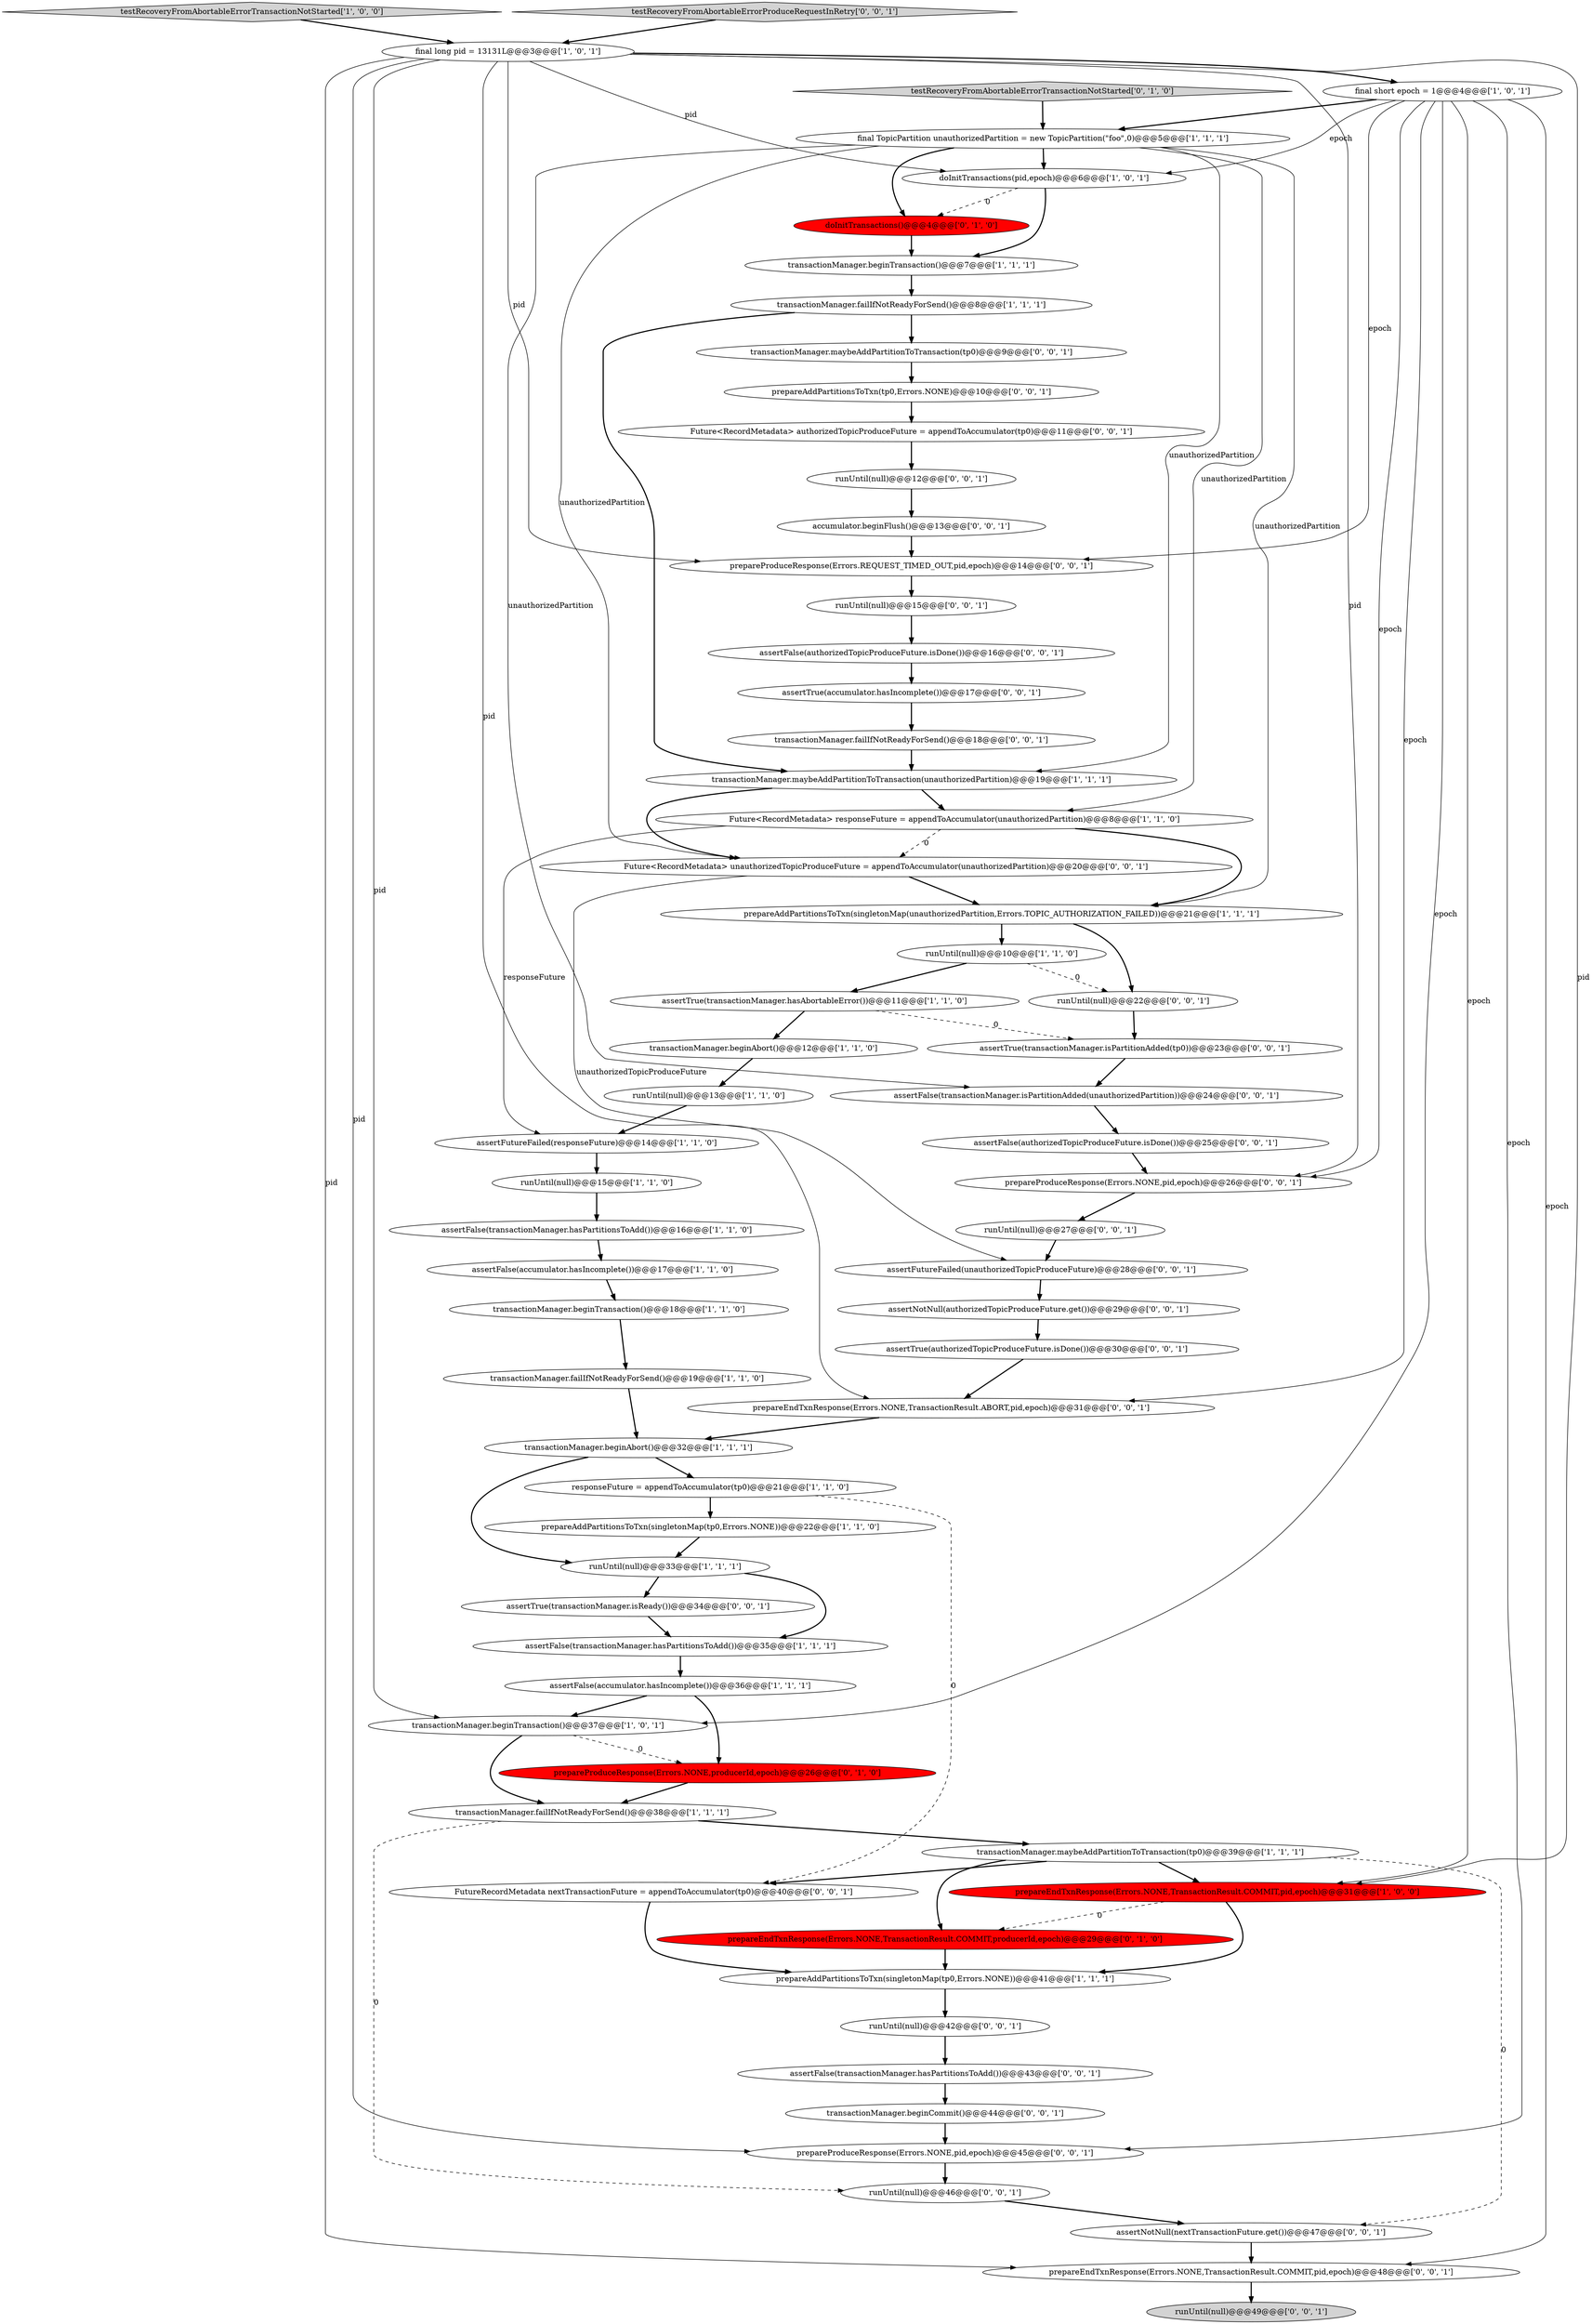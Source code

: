 digraph {
47 [style = filled, label = "prepareEndTxnResponse(Errors.NONE,TransactionResult.ABORT,pid,epoch)@@@31@@@['0', '0', '1']", fillcolor = white, shape = ellipse image = "AAA0AAABBB3BBB"];
59 [style = filled, label = "assertTrue(transactionManager.isPartitionAdded(tp0))@@@23@@@['0', '0', '1']", fillcolor = white, shape = ellipse image = "AAA0AAABBB3BBB"];
32 [style = filled, label = "testRecoveryFromAbortableErrorTransactionNotStarted['0', '1', '0']", fillcolor = lightgray, shape = diamond image = "AAA0AAABBB2BBB"];
28 [style = filled, label = "transactionManager.beginAbort()@@@32@@@['1', '1', '1']", fillcolor = white, shape = ellipse image = "AAA0AAABBB1BBB"];
44 [style = filled, label = "prepareProduceResponse(Errors.NONE,pid,epoch)@@@26@@@['0', '0', '1']", fillcolor = white, shape = ellipse image = "AAA0AAABBB3BBB"];
56 [style = filled, label = "runUntil(null)@@@12@@@['0', '0', '1']", fillcolor = white, shape = ellipse image = "AAA0AAABBB3BBB"];
16 [style = filled, label = "assertFutureFailed(responseFuture)@@@14@@@['1', '1', '0']", fillcolor = white, shape = ellipse image = "AAA0AAABBB1BBB"];
57 [style = filled, label = "prepareEndTxnResponse(Errors.NONE,TransactionResult.COMMIT,pid,epoch)@@@48@@@['0', '0', '1']", fillcolor = white, shape = ellipse image = "AAA0AAABBB3BBB"];
5 [style = filled, label = "runUntil(null)@@@33@@@['1', '1', '1']", fillcolor = white, shape = ellipse image = "AAA0AAABBB1BBB"];
39 [style = filled, label = "Future<RecordMetadata> unauthorizedTopicProduceFuture = appendToAccumulator(unauthorizedPartition)@@@20@@@['0', '0', '1']", fillcolor = white, shape = ellipse image = "AAA0AAABBB3BBB"];
63 [style = filled, label = "assertFalse(transactionManager.isPartitionAdded(unauthorizedPartition))@@@24@@@['0', '0', '1']", fillcolor = white, shape = ellipse image = "AAA0AAABBB3BBB"];
10 [style = filled, label = "testRecoveryFromAbortableErrorTransactionNotStarted['1', '0', '0']", fillcolor = lightgray, shape = diamond image = "AAA0AAABBB1BBB"];
6 [style = filled, label = "runUntil(null)@@@13@@@['1', '1', '0']", fillcolor = white, shape = ellipse image = "AAA0AAABBB1BBB"];
15 [style = filled, label = "assertFalse(accumulator.hasIncomplete())@@@17@@@['1', '1', '0']", fillcolor = white, shape = ellipse image = "AAA0AAABBB1BBB"];
65 [style = filled, label = "runUntil(null)@@@49@@@['0', '0', '1']", fillcolor = lightgray, shape = ellipse image = "AAA0AAABBB3BBB"];
21 [style = filled, label = "final TopicPartition unauthorizedPartition = new TopicPartition(\"foo\",0)@@@5@@@['1', '1', '1']", fillcolor = white, shape = ellipse image = "AAA0AAABBB1BBB"];
52 [style = filled, label = "prepareAddPartitionsToTxn(tp0,Errors.NONE)@@@10@@@['0', '0', '1']", fillcolor = white, shape = ellipse image = "AAA0AAABBB3BBB"];
2 [style = filled, label = "transactionManager.beginTransaction()@@@18@@@['1', '1', '0']", fillcolor = white, shape = ellipse image = "AAA0AAABBB1BBB"];
19 [style = filled, label = "responseFuture = appendToAccumulator(tp0)@@@21@@@['1', '1', '0']", fillcolor = white, shape = ellipse image = "AAA0AAABBB1BBB"];
62 [style = filled, label = "testRecoveryFromAbortableErrorProduceRequestInRetry['0', '0', '1']", fillcolor = lightgray, shape = diamond image = "AAA0AAABBB3BBB"];
27 [style = filled, label = "prepareEndTxnResponse(Errors.NONE,TransactionResult.COMMIT,pid,epoch)@@@31@@@['1', '0', '0']", fillcolor = red, shape = ellipse image = "AAA1AAABBB1BBB"];
30 [style = filled, label = "runUntil(null)@@@10@@@['1', '1', '0']", fillcolor = white, shape = ellipse image = "AAA0AAABBB1BBB"];
48 [style = filled, label = "assertFalse(authorizedTopicProduceFuture.isDone())@@@16@@@['0', '0', '1']", fillcolor = white, shape = ellipse image = "AAA0AAABBB3BBB"];
41 [style = filled, label = "prepareProduceResponse(Errors.REQUEST_TIMED_OUT,pid,epoch)@@@14@@@['0', '0', '1']", fillcolor = white, shape = ellipse image = "AAA0AAABBB3BBB"];
49 [style = filled, label = "transactionManager.maybeAddPartitionToTransaction(tp0)@@@9@@@['0', '0', '1']", fillcolor = white, shape = ellipse image = "AAA0AAABBB3BBB"];
38 [style = filled, label = "runUntil(null)@@@42@@@['0', '0', '1']", fillcolor = white, shape = ellipse image = "AAA0AAABBB3BBB"];
54 [style = filled, label = "accumulator.beginFlush()@@@13@@@['0', '0', '1']", fillcolor = white, shape = ellipse image = "AAA0AAABBB3BBB"];
55 [style = filled, label = "assertTrue(authorizedTopicProduceFuture.isDone())@@@30@@@['0', '0', '1']", fillcolor = white, shape = ellipse image = "AAA0AAABBB3BBB"];
45 [style = filled, label = "runUntil(null)@@@27@@@['0', '0', '1']", fillcolor = white, shape = ellipse image = "AAA0AAABBB3BBB"];
58 [style = filled, label = "assertFalse(authorizedTopicProduceFuture.isDone())@@@25@@@['0', '0', '1']", fillcolor = white, shape = ellipse image = "AAA0AAABBB3BBB"];
36 [style = filled, label = "assertFutureFailed(unauthorizedTopicProduceFuture)@@@28@@@['0', '0', '1']", fillcolor = white, shape = ellipse image = "AAA0AAABBB3BBB"];
17 [style = filled, label = "prepareAddPartitionsToTxn(singletonMap(tp0,Errors.NONE))@@@22@@@['1', '1', '0']", fillcolor = white, shape = ellipse image = "AAA0AAABBB1BBB"];
18 [style = filled, label = "transactionManager.beginTransaction()@@@7@@@['1', '1', '1']", fillcolor = white, shape = ellipse image = "AAA0AAABBB1BBB"];
14 [style = filled, label = "assertFalse(accumulator.hasIncomplete())@@@36@@@['1', '1', '1']", fillcolor = white, shape = ellipse image = "AAA0AAABBB1BBB"];
33 [style = filled, label = "prepareEndTxnResponse(Errors.NONE,TransactionResult.COMMIT,producerId,epoch)@@@29@@@['0', '1', '0']", fillcolor = red, shape = ellipse image = "AAA1AAABBB2BBB"];
46 [style = filled, label = "FutureRecordMetadata nextTransactionFuture = appendToAccumulator(tp0)@@@40@@@['0', '0', '1']", fillcolor = white, shape = ellipse image = "AAA0AAABBB3BBB"];
26 [style = filled, label = "assertTrue(transactionManager.hasAbortableError())@@@11@@@['1', '1', '0']", fillcolor = white, shape = ellipse image = "AAA0AAABBB1BBB"];
40 [style = filled, label = "transactionManager.failIfNotReadyForSend()@@@18@@@['0', '0', '1']", fillcolor = white, shape = ellipse image = "AAA0AAABBB3BBB"];
11 [style = filled, label = "transactionManager.failIfNotReadyForSend()@@@38@@@['1', '1', '1']", fillcolor = white, shape = ellipse image = "AAA0AAABBB1BBB"];
34 [style = filled, label = "doInitTransactions()@@@4@@@['0', '1', '0']", fillcolor = red, shape = ellipse image = "AAA1AAABBB2BBB"];
35 [style = filled, label = "runUntil(null)@@@46@@@['0', '0', '1']", fillcolor = white, shape = ellipse image = "AAA0AAABBB3BBB"];
43 [style = filled, label = "runUntil(null)@@@15@@@['0', '0', '1']", fillcolor = white, shape = ellipse image = "AAA0AAABBB3BBB"];
0 [style = filled, label = "final long pid = 13131L@@@3@@@['1', '0', '1']", fillcolor = white, shape = ellipse image = "AAA0AAABBB1BBB"];
37 [style = filled, label = "assertNotNull(authorizedTopicProduceFuture.get())@@@29@@@['0', '0', '1']", fillcolor = white, shape = ellipse image = "AAA0AAABBB3BBB"];
25 [style = filled, label = "final short epoch = 1@@@4@@@['1', '0', '1']", fillcolor = white, shape = ellipse image = "AAA0AAABBB1BBB"];
42 [style = filled, label = "assertNotNull(nextTransactionFuture.get())@@@47@@@['0', '0', '1']", fillcolor = white, shape = ellipse image = "AAA0AAABBB3BBB"];
51 [style = filled, label = "runUntil(null)@@@22@@@['0', '0', '1']", fillcolor = white, shape = ellipse image = "AAA0AAABBB3BBB"];
1 [style = filled, label = "doInitTransactions(pid,epoch)@@@6@@@['1', '0', '1']", fillcolor = white, shape = ellipse image = "AAA0AAABBB1BBB"];
61 [style = filled, label = "assertFalse(transactionManager.hasPartitionsToAdd())@@@43@@@['0', '0', '1']", fillcolor = white, shape = ellipse image = "AAA0AAABBB3BBB"];
12 [style = filled, label = "assertFalse(transactionManager.hasPartitionsToAdd())@@@35@@@['1', '1', '1']", fillcolor = white, shape = ellipse image = "AAA0AAABBB1BBB"];
8 [style = filled, label = "transactionManager.maybeAddPartitionToTransaction(unauthorizedPartition)@@@19@@@['1', '1', '1']", fillcolor = white, shape = ellipse image = "AAA0AAABBB1BBB"];
9 [style = filled, label = "runUntil(null)@@@15@@@['1', '1', '0']", fillcolor = white, shape = ellipse image = "AAA0AAABBB1BBB"];
13 [style = filled, label = "transactionManager.failIfNotReadyForSend()@@@19@@@['1', '1', '0']", fillcolor = white, shape = ellipse image = "AAA0AAABBB1BBB"];
60 [style = filled, label = "assertTrue(transactionManager.isReady())@@@34@@@['0', '0', '1']", fillcolor = white, shape = ellipse image = "AAA0AAABBB3BBB"];
64 [style = filled, label = "assertTrue(accumulator.hasIncomplete())@@@17@@@['0', '0', '1']", fillcolor = white, shape = ellipse image = "AAA0AAABBB3BBB"];
50 [style = filled, label = "transactionManager.beginCommit()@@@44@@@['0', '0', '1']", fillcolor = white, shape = ellipse image = "AAA0AAABBB3BBB"];
7 [style = filled, label = "prepareAddPartitionsToTxn(singletonMap(tp0,Errors.NONE))@@@41@@@['1', '1', '1']", fillcolor = white, shape = ellipse image = "AAA0AAABBB1BBB"];
24 [style = filled, label = "transactionManager.beginAbort()@@@12@@@['1', '1', '0']", fillcolor = white, shape = ellipse image = "AAA0AAABBB1BBB"];
53 [style = filled, label = "Future<RecordMetadata> authorizedTopicProduceFuture = appendToAccumulator(tp0)@@@11@@@['0', '0', '1']", fillcolor = white, shape = ellipse image = "AAA0AAABBB3BBB"];
20 [style = filled, label = "transactionManager.maybeAddPartitionToTransaction(tp0)@@@39@@@['1', '1', '1']", fillcolor = white, shape = ellipse image = "AAA0AAABBB1BBB"];
22 [style = filled, label = "Future<RecordMetadata> responseFuture = appendToAccumulator(unauthorizedPartition)@@@8@@@['1', '1', '0']", fillcolor = white, shape = ellipse image = "AAA0AAABBB1BBB"];
29 [style = filled, label = "transactionManager.failIfNotReadyForSend()@@@8@@@['1', '1', '1']", fillcolor = white, shape = ellipse image = "AAA0AAABBB1BBB"];
23 [style = filled, label = "prepareAddPartitionsToTxn(singletonMap(unauthorizedPartition,Errors.TOPIC_AUTHORIZATION_FAILED))@@@21@@@['1', '1', '1']", fillcolor = white, shape = ellipse image = "AAA0AAABBB1BBB"];
66 [style = filled, label = "prepareProduceResponse(Errors.NONE,pid,epoch)@@@45@@@['0', '0', '1']", fillcolor = white, shape = ellipse image = "AAA0AAABBB3BBB"];
4 [style = filled, label = "assertFalse(transactionManager.hasPartitionsToAdd())@@@16@@@['1', '1', '0']", fillcolor = white, shape = ellipse image = "AAA0AAABBB1BBB"];
3 [style = filled, label = "transactionManager.beginTransaction()@@@37@@@['1', '0', '1']", fillcolor = white, shape = ellipse image = "AAA0AAABBB1BBB"];
31 [style = filled, label = "prepareProduceResponse(Errors.NONE,producerId,epoch)@@@26@@@['0', '1', '0']", fillcolor = red, shape = ellipse image = "AAA1AAABBB2BBB"];
14->3 [style = bold, label=""];
0->44 [style = solid, label="pid"];
23->51 [style = bold, label=""];
55->47 [style = bold, label=""];
4->15 [style = bold, label=""];
34->18 [style = bold, label=""];
25->57 [style = solid, label="epoch"];
37->55 [style = bold, label=""];
56->54 [style = bold, label=""];
20->27 [style = bold, label=""];
21->23 [style = solid, label="unauthorizedPartition"];
0->25 [style = bold, label=""];
39->23 [style = bold, label=""];
21->1 [style = bold, label=""];
27->7 [style = bold, label=""];
46->7 [style = bold, label=""];
50->66 [style = bold, label=""];
30->51 [style = dashed, label="0"];
8->39 [style = bold, label=""];
25->3 [style = solid, label="epoch"];
25->27 [style = solid, label="epoch"];
16->9 [style = bold, label=""];
64->40 [style = bold, label=""];
25->21 [style = bold, label=""];
33->7 [style = bold, label=""];
17->5 [style = bold, label=""];
28->5 [style = bold, label=""];
0->41 [style = solid, label="pid"];
23->30 [style = bold, label=""];
3->31 [style = dashed, label="0"];
47->28 [style = bold, label=""];
1->34 [style = dashed, label="0"];
30->26 [style = bold, label=""];
3->11 [style = bold, label=""];
21->22 [style = solid, label="unauthorizedPartition"];
54->41 [style = bold, label=""];
62->0 [style = bold, label=""];
26->24 [style = bold, label=""];
22->23 [style = bold, label=""];
66->35 [style = bold, label=""];
31->11 [style = bold, label=""];
8->22 [style = bold, label=""];
0->47 [style = solid, label="pid"];
25->47 [style = solid, label="epoch"];
19->46 [style = dashed, label="0"];
10->0 [style = bold, label=""];
59->63 [style = bold, label=""];
12->14 [style = bold, label=""];
28->19 [style = bold, label=""];
53->56 [style = bold, label=""];
39->36 [style = solid, label="unauthorizedTopicProduceFuture"];
57->65 [style = bold, label=""];
36->37 [style = bold, label=""];
25->41 [style = solid, label="epoch"];
44->45 [style = bold, label=""];
41->43 [style = bold, label=""];
60->12 [style = bold, label=""];
35->42 [style = bold, label=""];
0->66 [style = solid, label="pid"];
21->34 [style = bold, label=""];
45->36 [style = bold, label=""];
48->64 [style = bold, label=""];
19->17 [style = bold, label=""];
29->49 [style = bold, label=""];
25->44 [style = solid, label="epoch"];
20->42 [style = dashed, label="0"];
0->57 [style = solid, label="pid"];
42->57 [style = bold, label=""];
14->31 [style = bold, label=""];
0->27 [style = solid, label="pid"];
25->1 [style = solid, label="epoch"];
27->33 [style = dashed, label="0"];
21->39 [style = solid, label="unauthorizedPartition"];
11->20 [style = bold, label=""];
29->8 [style = bold, label=""];
26->59 [style = dashed, label="0"];
15->2 [style = bold, label=""];
32->21 [style = bold, label=""];
52->53 [style = bold, label=""];
5->60 [style = bold, label=""];
9->4 [style = bold, label=""];
43->48 [style = bold, label=""];
20->46 [style = bold, label=""];
1->18 [style = bold, label=""];
38->61 [style = bold, label=""];
22->16 [style = solid, label="responseFuture"];
21->63 [style = solid, label="unauthorizedPartition"];
20->33 [style = bold, label=""];
58->44 [style = bold, label=""];
2->13 [style = bold, label=""];
51->59 [style = bold, label=""];
63->58 [style = bold, label=""];
7->38 [style = bold, label=""];
18->29 [style = bold, label=""];
0->1 [style = solid, label="pid"];
49->52 [style = bold, label=""];
5->12 [style = bold, label=""];
6->16 [style = bold, label=""];
61->50 [style = bold, label=""];
21->8 [style = solid, label="unauthorizedPartition"];
22->39 [style = dashed, label="0"];
24->6 [style = bold, label=""];
11->35 [style = dashed, label="0"];
40->8 [style = bold, label=""];
13->28 [style = bold, label=""];
0->3 [style = solid, label="pid"];
25->66 [style = solid, label="epoch"];
}
